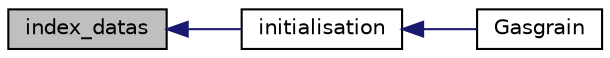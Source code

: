 digraph G
{
  edge [fontname="Helvetica",fontsize="10",labelfontname="Helvetica",labelfontsize="10"];
  node [fontname="Helvetica",fontsize="10",shape=record];
  rankdir=LR;
  Node1 [label="index_datas",height=0.2,width=0.4,color="black", fillcolor="grey75", style="filled" fontcolor="black"];
  Node1 -> Node2 [dir=back,color="midnightblue",fontsize="10",style="solid",fontname="Helvetica"];
  Node2 [label="initialisation",height=0.2,width=0.4,color="black", fillcolor="white", style="filled",URL="$nautilus_8f90.html#a568414246db75acf75fb8fd7ebc909b2",tooltip="Routine that contain all initialisation that needs to be done in the code before the integration..."];
  Node2 -> Node3 [dir=back,color="midnightblue",fontsize="10",style="solid",fontname="Helvetica"];
  Node3 [label="Gasgrain",height=0.2,width=0.4,color="black", fillcolor="white", style="filled",URL="$nautilus_8f90.html#a581e8920671b59dd3be0bd0cd3a87373"];
}
